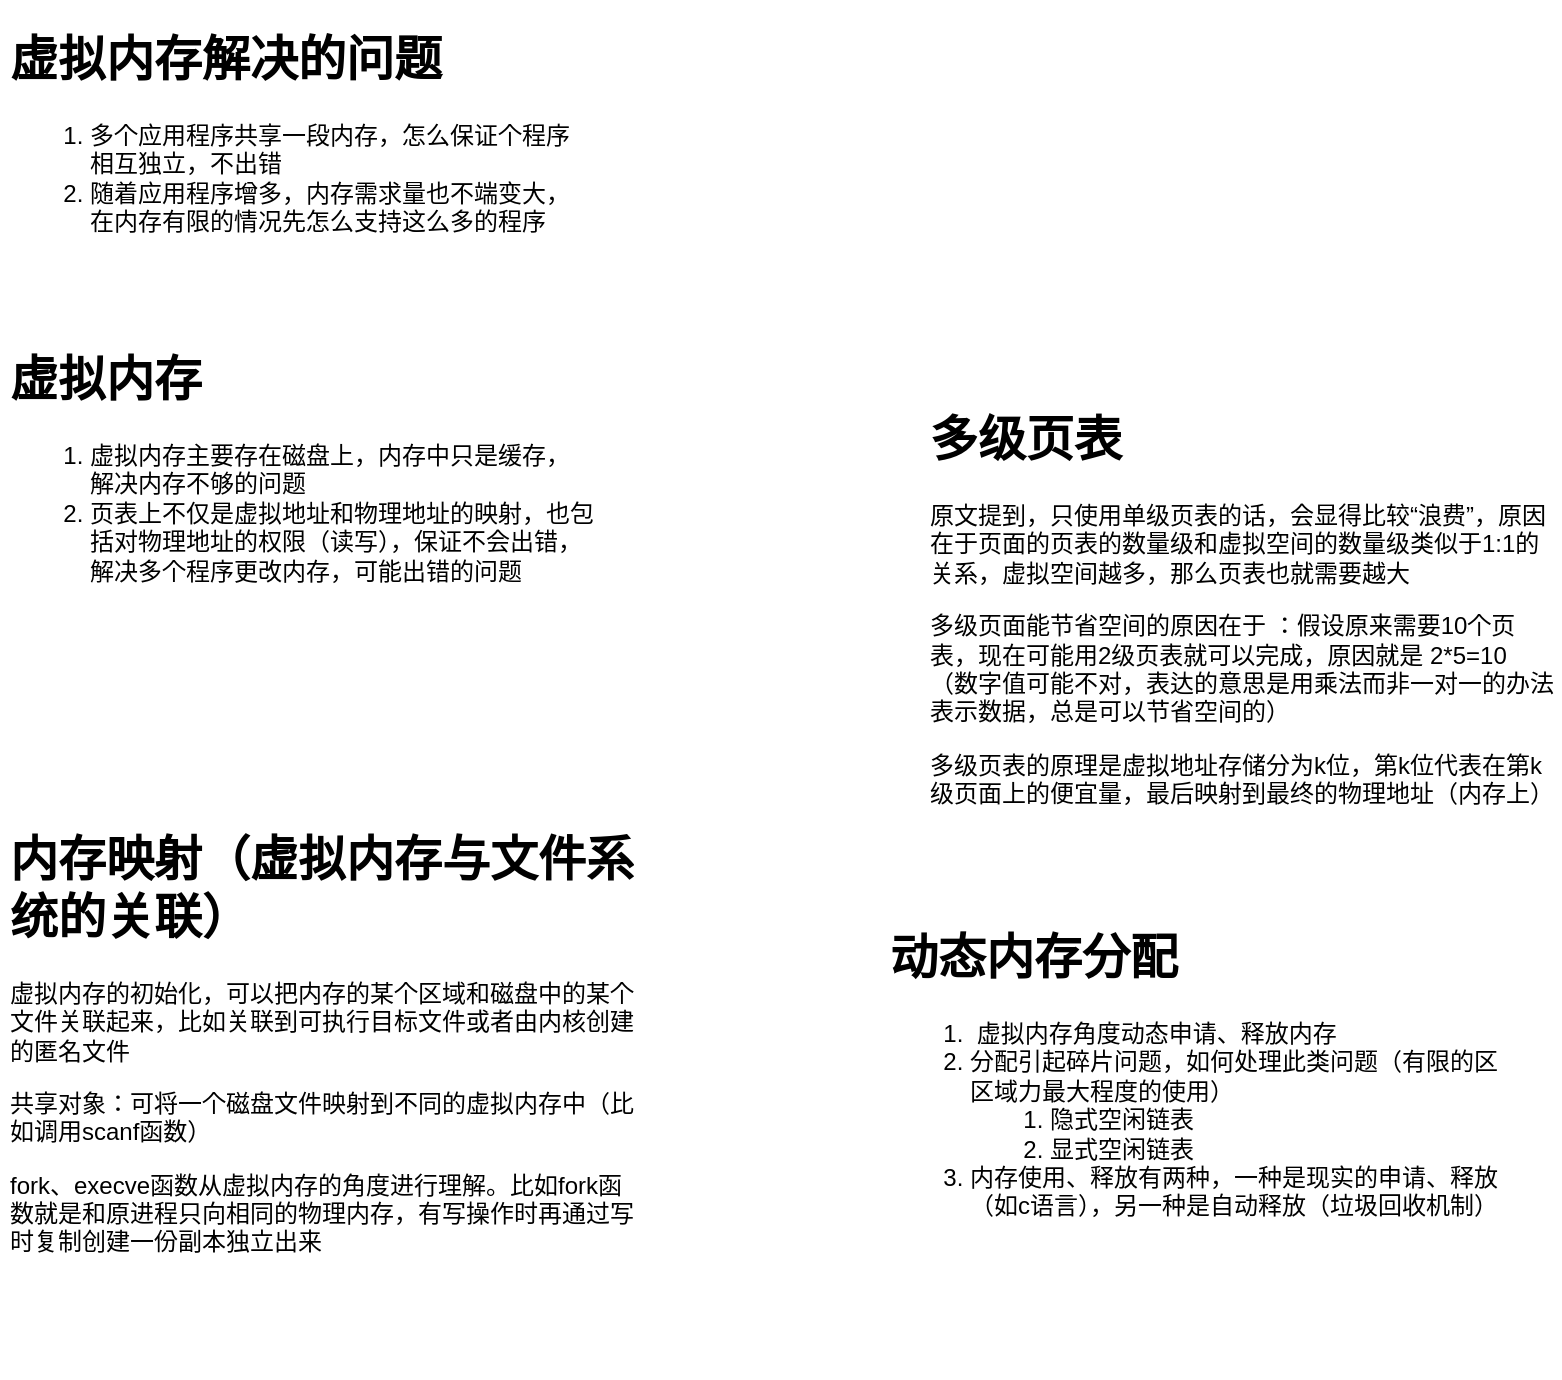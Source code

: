<mxfile>
    <diagram id="YP5Dtcqjj4CPegBvGra9" name="第 1 页">
        <mxGraphModel dx="796" dy="484" grid="1" gridSize="10" guides="1" tooltips="1" connect="1" arrows="1" fold="1" page="1" pageScale="1" pageWidth="827" pageHeight="1169" math="0" shadow="0">
            <root>
                <mxCell id="0"/>
                <mxCell id="1" parent="0"/>
                <mxCell id="4" value="&lt;h1&gt;多级页表&lt;/h1&gt;&lt;p&gt;原文提到，只使用单级页表的话，会显得比较“浪费”，原因在于页面的页表的数量级和虚拟空间的数量级类似于1:1的关系，虚拟空间越多，那么页表也就需要越大&lt;/p&gt;&lt;p&gt;多级页面能节省空间的原因在于 ：假设原来需要10个页表，现在可能用2级页表就可以完成，原因就是 2*5=10（数字值可能不对，表达的意思是用乘法而非一对一的办法表示数据，总是可以节省空间的）&lt;/p&gt;&lt;p&gt;多级页表的原理是虚拟地址存储分为k位，第k位代表在第k级页面上的便宜量，最后映射到最终的物理地址（内存上）&lt;/p&gt;&lt;p&gt;&lt;br&gt;&lt;/p&gt;&lt;p&gt;&lt;br&gt;&lt;/p&gt;" style="text;html=1;strokeColor=none;fillColor=none;spacing=5;spacingTop=-20;whiteSpace=wrap;overflow=hidden;rounded=0;" vertex="1" parent="1">
                    <mxGeometry x="490" y="220" width="320" height="230" as="geometry"/>
                </mxCell>
                <mxCell id="5" value="&lt;h1&gt;虚拟内存解决的问题&lt;/h1&gt;&lt;p&gt;&lt;/p&gt;&lt;ol&gt;&lt;li&gt;多个应用程序共享一段内存，怎么保证个程序相互独立，不出错&lt;/li&gt;&lt;li&gt;随着应用程序增多，内存需求量也不端变大， 在内存有限的情况先怎么支持这么多的程序&lt;/li&gt;&lt;/ol&gt;&lt;p&gt;&lt;/p&gt;" style="text;html=1;strokeColor=none;fillColor=none;spacing=5;spacingTop=-20;whiteSpace=wrap;overflow=hidden;rounded=0;" vertex="1" parent="1">
                    <mxGeometry x="30" y="30" width="290" height="170" as="geometry"/>
                </mxCell>
                <mxCell id="6" value="&lt;h1&gt;虚拟内存&lt;/h1&gt;&lt;ol&gt;&lt;li&gt;虚拟内存主要存在磁盘上，内存中只是缓存， 解决内存不够的问题&lt;/li&gt;&lt;li&gt;页表上不仅是虚拟地址和物理地址的映射，也包括对物理地址的权限（读写），保证不会出错， 解决多个程序更改内存，可能出错的问题&lt;/li&gt;&lt;/ol&gt;&lt;p&gt;&lt;/p&gt;" style="text;html=1;strokeColor=none;fillColor=none;spacing=5;spacingTop=-20;whiteSpace=wrap;overflow=hidden;rounded=0;" vertex="1" parent="1">
                    <mxGeometry x="30" y="190" width="300" height="180" as="geometry"/>
                </mxCell>
                <mxCell id="7" value="&lt;h1&gt;内存映射（虚拟内存与文件系统的关联）&lt;/h1&gt;&lt;p&gt;虚拟内存的初始化，可以把内存的某个区域和磁盘中的某个文件关联起来，比如关联到可执行目标文件或者由内核创建的匿名文件&lt;/p&gt;&lt;p&gt;共享对象：可将一个磁盘文件映射到不同的虚拟内存中（比如调用scanf函数）&lt;/p&gt;&lt;p&gt;fork、execve函数从虚拟内存的角度进行理解。比如fork函数就是和原进程只向相同的物理内存，有写操作时再通过写时复制创建一份副本独立出来&lt;/p&gt;&lt;p&gt;&lt;br&gt;&lt;/p&gt;&lt;p&gt;&lt;br&gt;&lt;/p&gt;&lt;p&gt;&lt;br&gt;&lt;/p&gt;&lt;p&gt;&lt;br&gt;&lt;/p&gt;" style="text;html=1;strokeColor=none;fillColor=none;spacing=5;spacingTop=-20;whiteSpace=wrap;overflow=hidden;rounded=0;" vertex="1" parent="1">
                    <mxGeometry x="30" y="430" width="320" height="230" as="geometry"/>
                </mxCell>
                <mxCell id="8" value="&lt;h1&gt;&lt;span style=&quot;background-color: initial;&quot;&gt;动态内存分配&lt;/span&gt;&lt;/h1&gt;&lt;div&gt;&lt;ol&gt;&lt;li&gt;&lt;span style=&quot;background-color: initial;&quot;&gt;&amp;nbsp;虚拟内存角度动态申请、释放内存&lt;/span&gt;&lt;/li&gt;&lt;li&gt;分配引起碎片问题，如何处理此类问题（有限的区区域力最大程度的使用）&lt;/li&gt;&lt;ol&gt;&lt;li&gt;隐式空闲链表&lt;/li&gt;&lt;li&gt;显式空闲链表&lt;/li&gt;&lt;/ol&gt;&lt;li&gt;内存使用、释放有两种，一种是现实的申请、释放（如c语言），另一种是自动释放（垃圾回收机制）&lt;/li&gt;&lt;/ol&gt;&lt;/div&gt;&lt;p&gt;&lt;br&gt;&lt;/p&gt;&lt;p&gt;&lt;br&gt;&lt;/p&gt;&lt;p&gt;&lt;br&gt;&lt;/p&gt;&lt;p&gt;&lt;br&gt;&lt;/p&gt;" style="text;html=1;strokeColor=none;fillColor=none;spacing=5;spacingTop=-20;whiteSpace=wrap;overflow=hidden;rounded=0;" vertex="1" parent="1">
                    <mxGeometry x="470" y="479" width="320" height="230" as="geometry"/>
                </mxCell>
            </root>
        </mxGraphModel>
    </diagram>
</mxfile>
